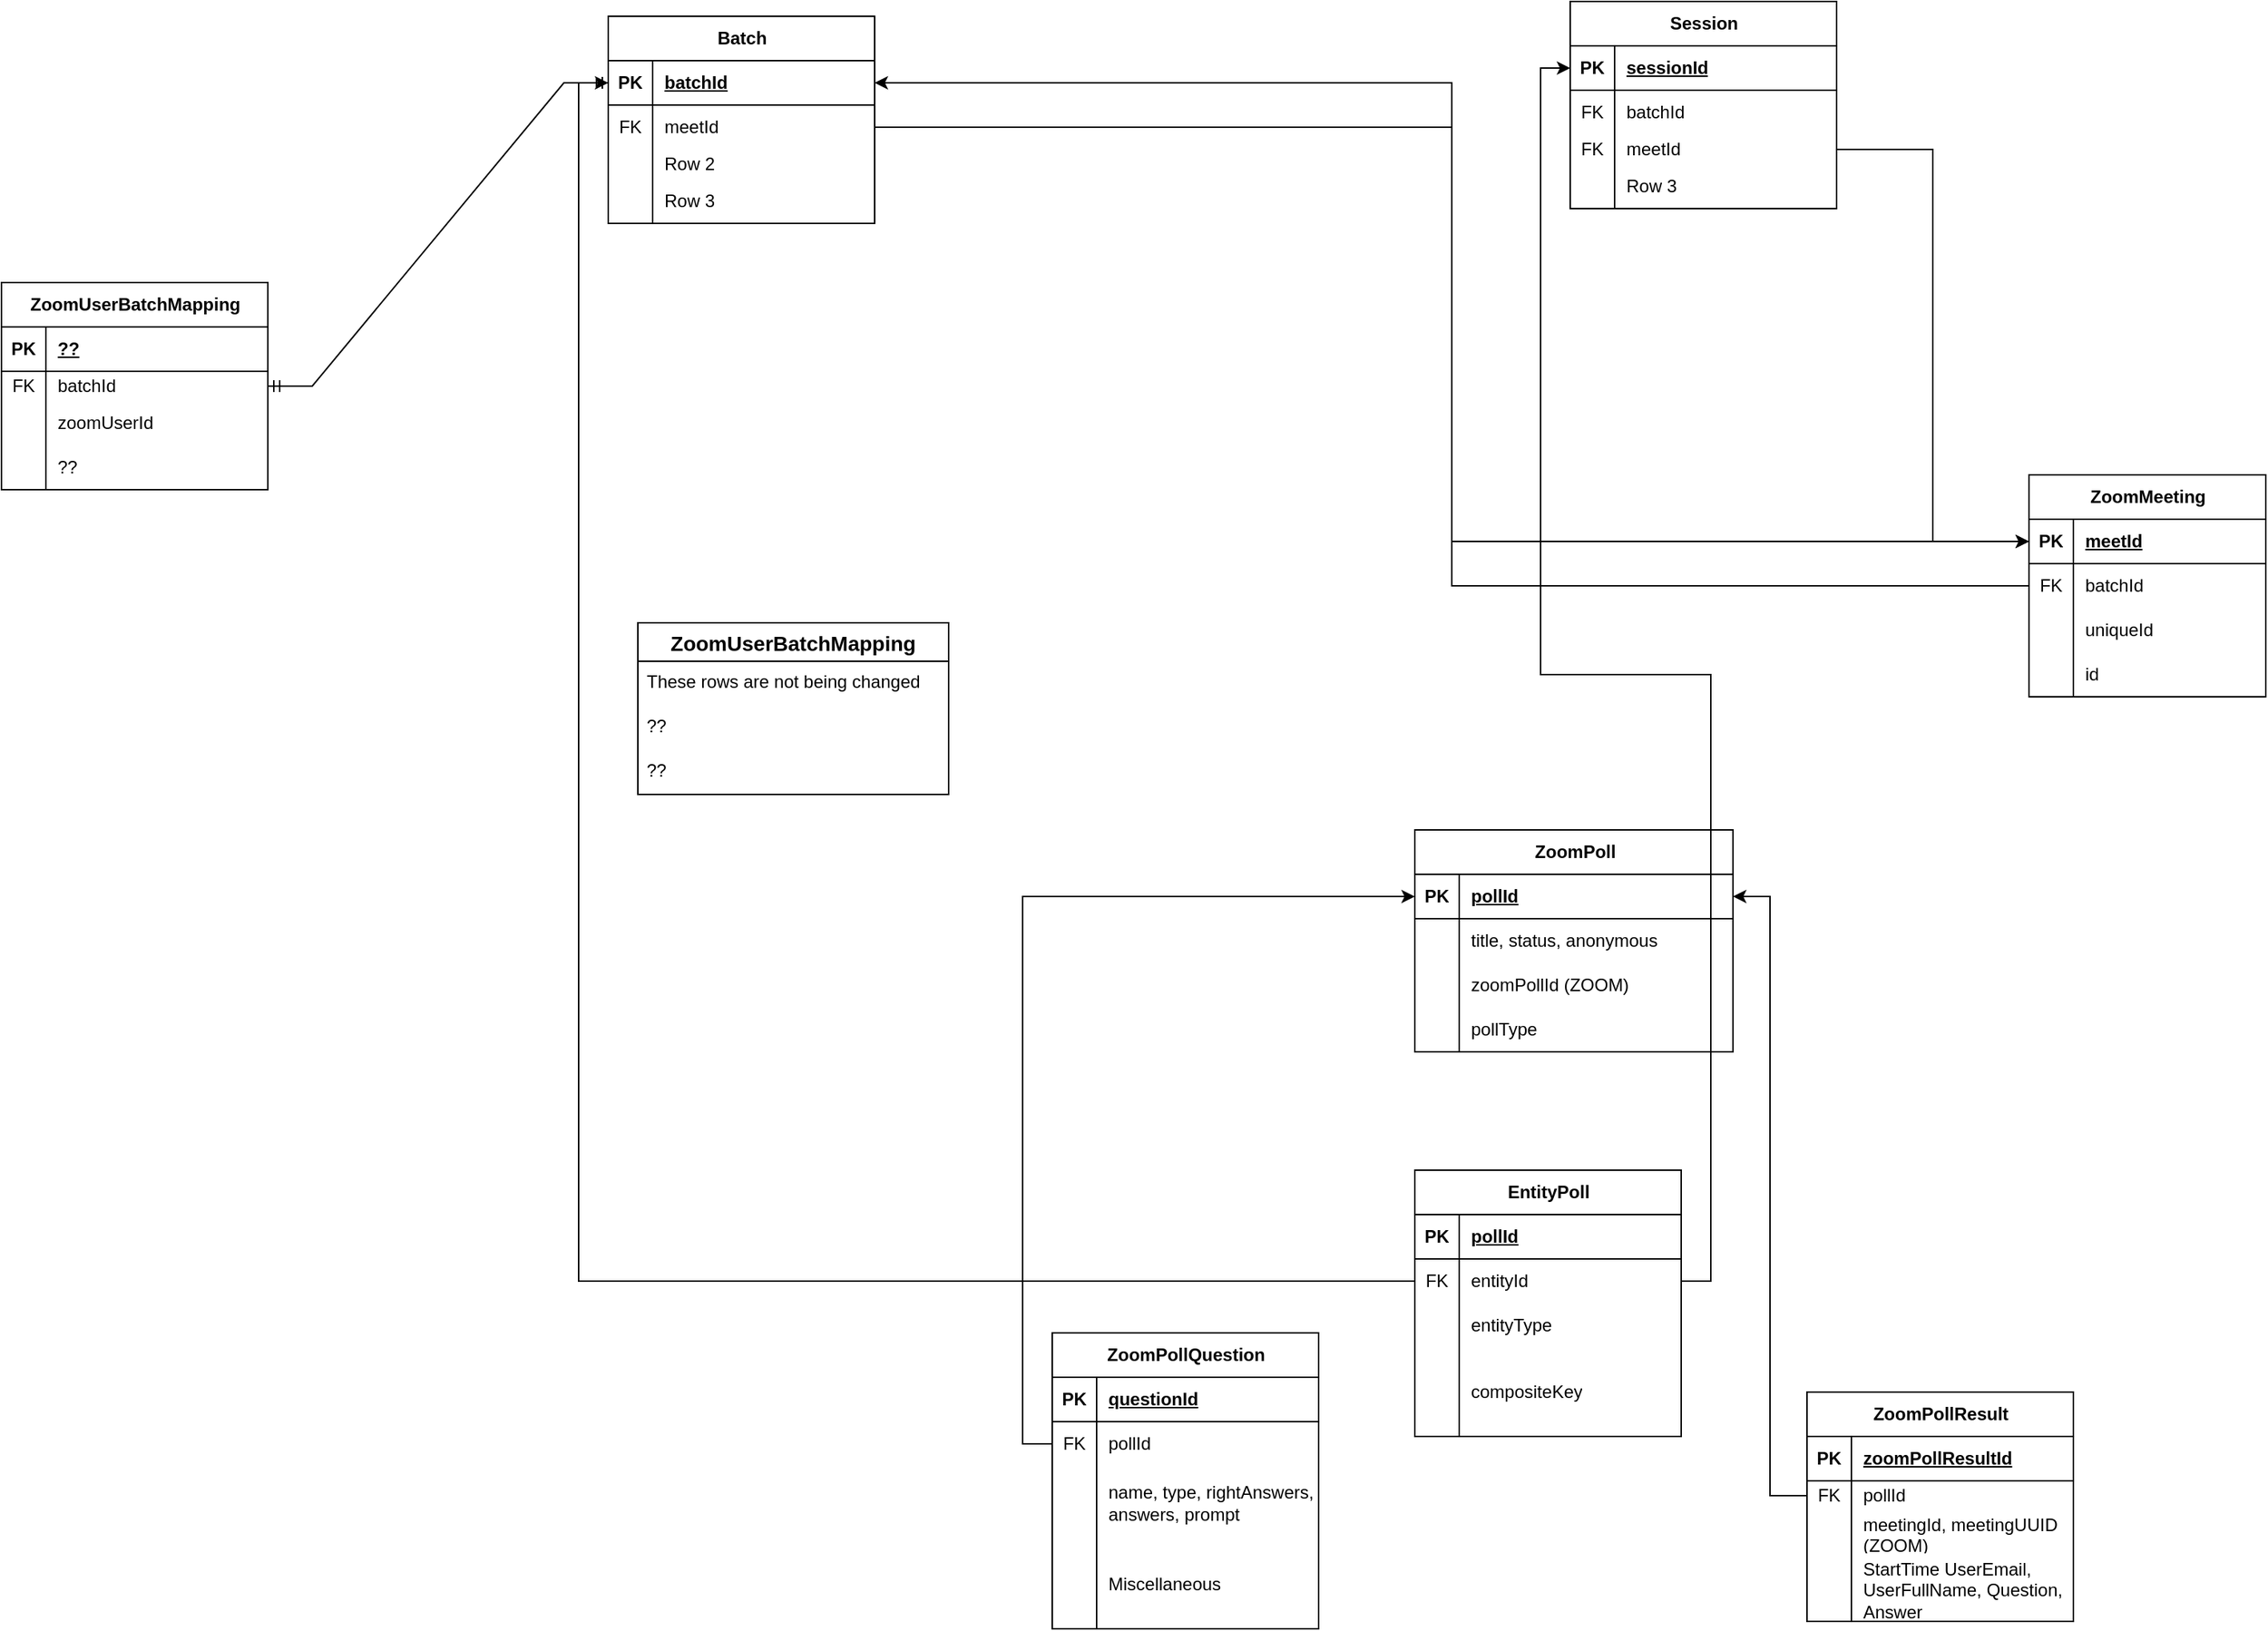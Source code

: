 <mxfile version="24.2.0" type="github">
  <diagram name="iECHO-VC-Session" id="wVpt_3lVWK7A6OH5GlY2">
    <mxGraphModel dx="2461" dy="752" grid="1" gridSize="10" guides="1" tooltips="1" connect="1" arrows="1" fold="1" page="1" pageScale="1" pageWidth="850" pageHeight="1100" math="0" shadow="0">
      <root>
        <mxCell id="0" />
        <mxCell id="1" parent="0" />
        <mxCell id="5_RgBqavyGqn8tBX1-EQ-1" value="Batch" style="shape=table;startSize=30;container=1;collapsible=1;childLayout=tableLayout;fixedRows=1;rowLines=0;fontStyle=1;align=center;resizeLast=1;html=1;" parent="1" vertex="1">
          <mxGeometry x="50" y="100" width="180" height="140" as="geometry" />
        </mxCell>
        <mxCell id="5_RgBqavyGqn8tBX1-EQ-2" value="" style="shape=tableRow;horizontal=0;startSize=0;swimlaneHead=0;swimlaneBody=0;fillColor=none;collapsible=0;dropTarget=0;points=[[0,0.5],[1,0.5]];portConstraint=eastwest;top=0;left=0;right=0;bottom=1;" parent="5_RgBqavyGqn8tBX1-EQ-1" vertex="1">
          <mxGeometry y="30" width="180" height="30" as="geometry" />
        </mxCell>
        <mxCell id="5_RgBqavyGqn8tBX1-EQ-3" value="PK" style="shape=partialRectangle;connectable=0;fillColor=none;top=0;left=0;bottom=0;right=0;fontStyle=1;overflow=hidden;whiteSpace=wrap;html=1;" parent="5_RgBqavyGqn8tBX1-EQ-2" vertex="1">
          <mxGeometry width="30" height="30" as="geometry">
            <mxRectangle width="30" height="30" as="alternateBounds" />
          </mxGeometry>
        </mxCell>
        <mxCell id="5_RgBqavyGqn8tBX1-EQ-4" value="batchId" style="shape=partialRectangle;connectable=0;fillColor=none;top=0;left=0;bottom=0;right=0;align=left;spacingLeft=6;fontStyle=5;overflow=hidden;whiteSpace=wrap;html=1;" parent="5_RgBqavyGqn8tBX1-EQ-2" vertex="1">
          <mxGeometry x="30" width="150" height="30" as="geometry">
            <mxRectangle width="150" height="30" as="alternateBounds" />
          </mxGeometry>
        </mxCell>
        <mxCell id="5_RgBqavyGqn8tBX1-EQ-5" value="" style="shape=tableRow;horizontal=0;startSize=0;swimlaneHead=0;swimlaneBody=0;fillColor=none;collapsible=0;dropTarget=0;points=[[0,0.5],[1,0.5]];portConstraint=eastwest;top=0;left=0;right=0;bottom=0;" parent="5_RgBqavyGqn8tBX1-EQ-1" vertex="1">
          <mxGeometry y="60" width="180" height="30" as="geometry" />
        </mxCell>
        <mxCell id="5_RgBqavyGqn8tBX1-EQ-6" value="FK" style="shape=partialRectangle;connectable=0;fillColor=none;top=0;left=0;bottom=0;right=0;editable=1;overflow=hidden;whiteSpace=wrap;html=1;" parent="5_RgBqavyGqn8tBX1-EQ-5" vertex="1">
          <mxGeometry width="30" height="30" as="geometry">
            <mxRectangle width="30" height="30" as="alternateBounds" />
          </mxGeometry>
        </mxCell>
        <mxCell id="5_RgBqavyGqn8tBX1-EQ-7" value="meetId" style="shape=partialRectangle;connectable=0;fillColor=none;top=0;left=0;bottom=0;right=0;align=left;spacingLeft=6;overflow=hidden;whiteSpace=wrap;html=1;" parent="5_RgBqavyGqn8tBX1-EQ-5" vertex="1">
          <mxGeometry x="30" width="150" height="30" as="geometry">
            <mxRectangle width="150" height="30" as="alternateBounds" />
          </mxGeometry>
        </mxCell>
        <mxCell id="5_RgBqavyGqn8tBX1-EQ-8" value="" style="shape=tableRow;horizontal=0;startSize=0;swimlaneHead=0;swimlaneBody=0;fillColor=none;collapsible=0;dropTarget=0;points=[[0,0.5],[1,0.5]];portConstraint=eastwest;top=0;left=0;right=0;bottom=0;" parent="5_RgBqavyGqn8tBX1-EQ-1" vertex="1">
          <mxGeometry y="90" width="180" height="20" as="geometry" />
        </mxCell>
        <mxCell id="5_RgBqavyGqn8tBX1-EQ-9" value="" style="shape=partialRectangle;connectable=0;fillColor=none;top=0;left=0;bottom=0;right=0;editable=1;overflow=hidden;whiteSpace=wrap;html=1;" parent="5_RgBqavyGqn8tBX1-EQ-8" vertex="1">
          <mxGeometry width="30" height="20" as="geometry">
            <mxRectangle width="30" height="20" as="alternateBounds" />
          </mxGeometry>
        </mxCell>
        <mxCell id="5_RgBqavyGqn8tBX1-EQ-10" value="Row 2" style="shape=partialRectangle;connectable=0;fillColor=none;top=0;left=0;bottom=0;right=0;align=left;spacingLeft=6;overflow=hidden;whiteSpace=wrap;html=1;" parent="5_RgBqavyGqn8tBX1-EQ-8" vertex="1">
          <mxGeometry x="30" width="150" height="20" as="geometry">
            <mxRectangle width="150" height="20" as="alternateBounds" />
          </mxGeometry>
        </mxCell>
        <mxCell id="5_RgBqavyGqn8tBX1-EQ-11" value="" style="shape=tableRow;horizontal=0;startSize=0;swimlaneHead=0;swimlaneBody=0;fillColor=none;collapsible=0;dropTarget=0;points=[[0,0.5],[1,0.5]];portConstraint=eastwest;top=0;left=0;right=0;bottom=0;" parent="5_RgBqavyGqn8tBX1-EQ-1" vertex="1">
          <mxGeometry y="110" width="180" height="30" as="geometry" />
        </mxCell>
        <mxCell id="5_RgBqavyGqn8tBX1-EQ-12" value="" style="shape=partialRectangle;connectable=0;fillColor=none;top=0;left=0;bottom=0;right=0;editable=1;overflow=hidden;whiteSpace=wrap;html=1;" parent="5_RgBqavyGqn8tBX1-EQ-11" vertex="1">
          <mxGeometry width="30" height="30" as="geometry">
            <mxRectangle width="30" height="30" as="alternateBounds" />
          </mxGeometry>
        </mxCell>
        <mxCell id="5_RgBqavyGqn8tBX1-EQ-13" value="Row 3" style="shape=partialRectangle;connectable=0;fillColor=none;top=0;left=0;bottom=0;right=0;align=left;spacingLeft=6;overflow=hidden;whiteSpace=wrap;html=1;" parent="5_RgBqavyGqn8tBX1-EQ-11" vertex="1">
          <mxGeometry x="30" width="150" height="30" as="geometry">
            <mxRectangle width="150" height="30" as="alternateBounds" />
          </mxGeometry>
        </mxCell>
        <mxCell id="5_RgBqavyGqn8tBX1-EQ-14" value="ZoomUserBatchMapping" style="shape=table;startSize=30;container=1;collapsible=1;childLayout=tableLayout;fixedRows=1;rowLines=0;fontStyle=1;align=center;resizeLast=1;html=1;" parent="1" vertex="1">
          <mxGeometry x="-360" y="280" width="180" height="140" as="geometry" />
        </mxCell>
        <mxCell id="5_RgBqavyGqn8tBX1-EQ-15" value="" style="shape=tableRow;horizontal=0;startSize=0;swimlaneHead=0;swimlaneBody=0;fillColor=none;collapsible=0;dropTarget=0;points=[[0,0.5],[1,0.5]];portConstraint=eastwest;top=0;left=0;right=0;bottom=1;" parent="5_RgBqavyGqn8tBX1-EQ-14" vertex="1">
          <mxGeometry y="30" width="180" height="30" as="geometry" />
        </mxCell>
        <mxCell id="5_RgBqavyGqn8tBX1-EQ-16" value="PK" style="shape=partialRectangle;connectable=0;fillColor=none;top=0;left=0;bottom=0;right=0;fontStyle=1;overflow=hidden;whiteSpace=wrap;html=1;" parent="5_RgBqavyGqn8tBX1-EQ-15" vertex="1">
          <mxGeometry width="30" height="30" as="geometry">
            <mxRectangle width="30" height="30" as="alternateBounds" />
          </mxGeometry>
        </mxCell>
        <mxCell id="5_RgBqavyGqn8tBX1-EQ-17" value="??" style="shape=partialRectangle;connectable=0;fillColor=none;top=0;left=0;bottom=0;right=0;align=left;spacingLeft=6;fontStyle=5;overflow=hidden;whiteSpace=wrap;html=1;" parent="5_RgBqavyGqn8tBX1-EQ-15" vertex="1">
          <mxGeometry x="30" width="150" height="30" as="geometry">
            <mxRectangle width="150" height="30" as="alternateBounds" />
          </mxGeometry>
        </mxCell>
        <mxCell id="5_RgBqavyGqn8tBX1-EQ-18" value="" style="shape=tableRow;horizontal=0;startSize=0;swimlaneHead=0;swimlaneBody=0;fillColor=none;collapsible=0;dropTarget=0;points=[[0,0.5],[1,0.5]];portConstraint=eastwest;top=0;left=0;right=0;bottom=0;" parent="5_RgBqavyGqn8tBX1-EQ-14" vertex="1">
          <mxGeometry y="60" width="180" height="20" as="geometry" />
        </mxCell>
        <mxCell id="5_RgBqavyGqn8tBX1-EQ-19" value="FK" style="shape=partialRectangle;connectable=0;fillColor=none;top=0;left=0;bottom=0;right=0;editable=1;overflow=hidden;whiteSpace=wrap;html=1;" parent="5_RgBqavyGqn8tBX1-EQ-18" vertex="1">
          <mxGeometry width="30" height="20" as="geometry">
            <mxRectangle width="30" height="20" as="alternateBounds" />
          </mxGeometry>
        </mxCell>
        <mxCell id="5_RgBqavyGqn8tBX1-EQ-20" value="batchId" style="shape=partialRectangle;connectable=0;fillColor=none;top=0;left=0;bottom=0;right=0;align=left;spacingLeft=6;overflow=hidden;whiteSpace=wrap;html=1;" parent="5_RgBqavyGqn8tBX1-EQ-18" vertex="1">
          <mxGeometry x="30" width="150" height="20" as="geometry">
            <mxRectangle width="150" height="20" as="alternateBounds" />
          </mxGeometry>
        </mxCell>
        <mxCell id="5_RgBqavyGqn8tBX1-EQ-21" value="" style="shape=tableRow;horizontal=0;startSize=0;swimlaneHead=0;swimlaneBody=0;fillColor=none;collapsible=0;dropTarget=0;points=[[0,0.5],[1,0.5]];portConstraint=eastwest;top=0;left=0;right=0;bottom=0;" parent="5_RgBqavyGqn8tBX1-EQ-14" vertex="1">
          <mxGeometry y="80" width="180" height="30" as="geometry" />
        </mxCell>
        <mxCell id="5_RgBqavyGqn8tBX1-EQ-22" value="" style="shape=partialRectangle;connectable=0;fillColor=none;top=0;left=0;bottom=0;right=0;editable=1;overflow=hidden;whiteSpace=wrap;html=1;" parent="5_RgBqavyGqn8tBX1-EQ-21" vertex="1">
          <mxGeometry width="30" height="30" as="geometry">
            <mxRectangle width="30" height="30" as="alternateBounds" />
          </mxGeometry>
        </mxCell>
        <mxCell id="5_RgBqavyGqn8tBX1-EQ-23" value="zoomUserId" style="shape=partialRectangle;connectable=0;fillColor=none;top=0;left=0;bottom=0;right=0;align=left;spacingLeft=6;overflow=hidden;whiteSpace=wrap;html=1;" parent="5_RgBqavyGqn8tBX1-EQ-21" vertex="1">
          <mxGeometry x="30" width="150" height="30" as="geometry">
            <mxRectangle width="150" height="30" as="alternateBounds" />
          </mxGeometry>
        </mxCell>
        <mxCell id="5_RgBqavyGqn8tBX1-EQ-24" value="" style="shape=tableRow;horizontal=0;startSize=0;swimlaneHead=0;swimlaneBody=0;fillColor=none;collapsible=0;dropTarget=0;points=[[0,0.5],[1,0.5]];portConstraint=eastwest;top=0;left=0;right=0;bottom=0;" parent="5_RgBqavyGqn8tBX1-EQ-14" vertex="1">
          <mxGeometry y="110" width="180" height="30" as="geometry" />
        </mxCell>
        <mxCell id="5_RgBqavyGqn8tBX1-EQ-25" value="" style="shape=partialRectangle;connectable=0;fillColor=none;top=0;left=0;bottom=0;right=0;editable=1;overflow=hidden;whiteSpace=wrap;html=1;" parent="5_RgBqavyGqn8tBX1-EQ-24" vertex="1">
          <mxGeometry width="30" height="30" as="geometry">
            <mxRectangle width="30" height="30" as="alternateBounds" />
          </mxGeometry>
        </mxCell>
        <mxCell id="5_RgBqavyGqn8tBX1-EQ-26" value="??" style="shape=partialRectangle;connectable=0;fillColor=none;top=0;left=0;bottom=0;right=0;align=left;spacingLeft=6;overflow=hidden;whiteSpace=wrap;html=1;" parent="5_RgBqavyGqn8tBX1-EQ-24" vertex="1">
          <mxGeometry x="30" width="150" height="30" as="geometry">
            <mxRectangle width="150" height="30" as="alternateBounds" />
          </mxGeometry>
        </mxCell>
        <mxCell id="5_RgBqavyGqn8tBX1-EQ-27" value="ZoomMeeting" style="shape=table;startSize=30;container=1;collapsible=1;childLayout=tableLayout;fixedRows=1;rowLines=0;fontStyle=1;align=center;resizeLast=1;html=1;" parent="1" vertex="1">
          <mxGeometry x="1010" y="410" width="160" height="150" as="geometry" />
        </mxCell>
        <mxCell id="5_RgBqavyGqn8tBX1-EQ-28" value="" style="shape=tableRow;horizontal=0;startSize=0;swimlaneHead=0;swimlaneBody=0;fillColor=none;collapsible=0;dropTarget=0;points=[[0,0.5],[1,0.5]];portConstraint=eastwest;top=0;left=0;right=0;bottom=1;" parent="5_RgBqavyGqn8tBX1-EQ-27" vertex="1">
          <mxGeometry y="30" width="160" height="30" as="geometry" />
        </mxCell>
        <mxCell id="5_RgBqavyGqn8tBX1-EQ-29" value="PK" style="shape=partialRectangle;connectable=0;fillColor=none;top=0;left=0;bottom=0;right=0;fontStyle=1;overflow=hidden;whiteSpace=wrap;html=1;" parent="5_RgBqavyGqn8tBX1-EQ-28" vertex="1">
          <mxGeometry width="30" height="30" as="geometry">
            <mxRectangle width="30" height="30" as="alternateBounds" />
          </mxGeometry>
        </mxCell>
        <mxCell id="5_RgBqavyGqn8tBX1-EQ-30" value="meetId" style="shape=partialRectangle;connectable=0;fillColor=none;top=0;left=0;bottom=0;right=0;align=left;spacingLeft=6;fontStyle=5;overflow=hidden;whiteSpace=wrap;html=1;" parent="5_RgBqavyGqn8tBX1-EQ-28" vertex="1">
          <mxGeometry x="30" width="130" height="30" as="geometry">
            <mxRectangle width="130" height="30" as="alternateBounds" />
          </mxGeometry>
        </mxCell>
        <mxCell id="5_RgBqavyGqn8tBX1-EQ-31" value="" style="shape=tableRow;horizontal=0;startSize=0;swimlaneHead=0;swimlaneBody=0;fillColor=none;collapsible=0;dropTarget=0;points=[[0,0.5],[1,0.5]];portConstraint=eastwest;top=0;left=0;right=0;bottom=0;" parent="5_RgBqavyGqn8tBX1-EQ-27" vertex="1">
          <mxGeometry y="60" width="160" height="30" as="geometry" />
        </mxCell>
        <mxCell id="5_RgBqavyGqn8tBX1-EQ-32" value="FK" style="shape=partialRectangle;connectable=0;fillColor=none;top=0;left=0;bottom=0;right=0;editable=1;overflow=hidden;whiteSpace=wrap;html=1;" parent="5_RgBqavyGqn8tBX1-EQ-31" vertex="1">
          <mxGeometry width="30" height="30" as="geometry">
            <mxRectangle width="30" height="30" as="alternateBounds" />
          </mxGeometry>
        </mxCell>
        <mxCell id="5_RgBqavyGqn8tBX1-EQ-33" value="batchId" style="shape=partialRectangle;connectable=0;fillColor=none;top=0;left=0;bottom=0;right=0;align=left;spacingLeft=6;overflow=hidden;whiteSpace=wrap;html=1;" parent="5_RgBqavyGqn8tBX1-EQ-31" vertex="1">
          <mxGeometry x="30" width="130" height="30" as="geometry">
            <mxRectangle width="130" height="30" as="alternateBounds" />
          </mxGeometry>
        </mxCell>
        <mxCell id="5_RgBqavyGqn8tBX1-EQ-34" value="" style="shape=tableRow;horizontal=0;startSize=0;swimlaneHead=0;swimlaneBody=0;fillColor=none;collapsible=0;dropTarget=0;points=[[0,0.5],[1,0.5]];portConstraint=eastwest;top=0;left=0;right=0;bottom=0;" parent="5_RgBqavyGqn8tBX1-EQ-27" vertex="1">
          <mxGeometry y="90" width="160" height="30" as="geometry" />
        </mxCell>
        <mxCell id="5_RgBqavyGqn8tBX1-EQ-35" value="" style="shape=partialRectangle;connectable=0;fillColor=none;top=0;left=0;bottom=0;right=0;editable=1;overflow=hidden;whiteSpace=wrap;html=1;" parent="5_RgBqavyGqn8tBX1-EQ-34" vertex="1">
          <mxGeometry width="30" height="30" as="geometry">
            <mxRectangle width="30" height="30" as="alternateBounds" />
          </mxGeometry>
        </mxCell>
        <mxCell id="5_RgBqavyGqn8tBX1-EQ-36" value="uniqueId" style="shape=partialRectangle;connectable=0;fillColor=none;top=0;left=0;bottom=0;right=0;align=left;spacingLeft=6;overflow=hidden;whiteSpace=wrap;html=1;" parent="5_RgBqavyGqn8tBX1-EQ-34" vertex="1">
          <mxGeometry x="30" width="130" height="30" as="geometry">
            <mxRectangle width="130" height="30" as="alternateBounds" />
          </mxGeometry>
        </mxCell>
        <mxCell id="5_RgBqavyGqn8tBX1-EQ-37" value="" style="shape=tableRow;horizontal=0;startSize=0;swimlaneHead=0;swimlaneBody=0;fillColor=none;collapsible=0;dropTarget=0;points=[[0,0.5],[1,0.5]];portConstraint=eastwest;top=0;left=0;right=0;bottom=0;" parent="5_RgBqavyGqn8tBX1-EQ-27" vertex="1">
          <mxGeometry y="120" width="160" height="30" as="geometry" />
        </mxCell>
        <mxCell id="5_RgBqavyGqn8tBX1-EQ-38" value="" style="shape=partialRectangle;connectable=0;fillColor=none;top=0;left=0;bottom=0;right=0;editable=1;overflow=hidden;whiteSpace=wrap;html=1;" parent="5_RgBqavyGqn8tBX1-EQ-37" vertex="1">
          <mxGeometry width="30" height="30" as="geometry">
            <mxRectangle width="30" height="30" as="alternateBounds" />
          </mxGeometry>
        </mxCell>
        <mxCell id="5_RgBqavyGqn8tBX1-EQ-39" value="id" style="shape=partialRectangle;connectable=0;fillColor=none;top=0;left=0;bottom=0;right=0;align=left;spacingLeft=6;overflow=hidden;whiteSpace=wrap;html=1;" parent="5_RgBqavyGqn8tBX1-EQ-37" vertex="1">
          <mxGeometry x="30" width="130" height="30" as="geometry">
            <mxRectangle width="130" height="30" as="alternateBounds" />
          </mxGeometry>
        </mxCell>
        <mxCell id="5_RgBqavyGqn8tBX1-EQ-40" value="ZoomUserBatchMapping" style="swimlane;fontStyle=1;childLayout=stackLayout;horizontal=1;startSize=26;horizontalStack=0;resizeParent=1;resizeParentMax=0;resizeLast=0;collapsible=1;marginBottom=0;align=center;fontSize=14;" parent="1" vertex="1">
          <mxGeometry x="70" y="510" width="210" height="116" as="geometry" />
        </mxCell>
        <mxCell id="5_RgBqavyGqn8tBX1-EQ-41" value="These rows are not being changed" style="text;strokeColor=none;fillColor=none;spacingLeft=4;spacingRight=4;overflow=hidden;rotatable=0;points=[[0,0.5],[1,0.5]];portConstraint=eastwest;fontSize=12;whiteSpace=wrap;html=1;" parent="5_RgBqavyGqn8tBX1-EQ-40" vertex="1">
          <mxGeometry y="26" width="210" height="30" as="geometry" />
        </mxCell>
        <mxCell id="5_RgBqavyGqn8tBX1-EQ-42" value="??" style="text;strokeColor=none;fillColor=none;spacingLeft=4;spacingRight=4;overflow=hidden;rotatable=0;points=[[0,0.5],[1,0.5]];portConstraint=eastwest;fontSize=12;whiteSpace=wrap;html=1;" parent="5_RgBqavyGqn8tBX1-EQ-40" vertex="1">
          <mxGeometry y="56" width="210" height="30" as="geometry" />
        </mxCell>
        <mxCell id="5_RgBqavyGqn8tBX1-EQ-43" value="??" style="text;strokeColor=none;fillColor=none;spacingLeft=4;spacingRight=4;overflow=hidden;rotatable=0;points=[[0,0.5],[1,0.5]];portConstraint=eastwest;fontSize=12;whiteSpace=wrap;html=1;" parent="5_RgBqavyGqn8tBX1-EQ-40" vertex="1">
          <mxGeometry y="86" width="210" height="30" as="geometry" />
        </mxCell>
        <mxCell id="5_RgBqavyGqn8tBX1-EQ-44" value="" style="edgeStyle=entityRelationEdgeStyle;fontSize=12;html=1;endArrow=ERmandOne;startArrow=ERmandOne;rounded=0;entryX=1;entryY=0.5;entryDx=0;entryDy=0;exitX=0;exitY=0.5;exitDx=0;exitDy=0;" parent="1" target="5_RgBqavyGqn8tBX1-EQ-18" edge="1" source="5_RgBqavyGqn8tBX1-EQ-2">
          <mxGeometry width="100" height="100" relative="1" as="geometry">
            <mxPoint x="-420" y="150" as="sourcePoint" />
            <mxPoint x="-990" y="340" as="targetPoint" />
            <Array as="points">
              <mxPoint x="-990" y="295" />
              <mxPoint x="-340" y="145" />
              <mxPoint x="-550" y="355" />
              <mxPoint x="-620" y="265" />
            </Array>
          </mxGeometry>
        </mxCell>
        <mxCell id="5_RgBqavyGqn8tBX1-EQ-45" value="Session" style="shape=table;startSize=30;container=1;collapsible=1;childLayout=tableLayout;fixedRows=1;rowLines=0;fontStyle=1;align=center;resizeLast=1;html=1;" parent="1" vertex="1">
          <mxGeometry x="700" y="90" width="180" height="140" as="geometry" />
        </mxCell>
        <mxCell id="5_RgBqavyGqn8tBX1-EQ-46" value="" style="shape=tableRow;horizontal=0;startSize=0;swimlaneHead=0;swimlaneBody=0;fillColor=none;collapsible=0;dropTarget=0;points=[[0,0.5],[1,0.5]];portConstraint=eastwest;top=0;left=0;right=0;bottom=1;" parent="5_RgBqavyGqn8tBX1-EQ-45" vertex="1">
          <mxGeometry y="30" width="180" height="30" as="geometry" />
        </mxCell>
        <mxCell id="5_RgBqavyGqn8tBX1-EQ-47" value="PK" style="shape=partialRectangle;connectable=0;fillColor=none;top=0;left=0;bottom=0;right=0;fontStyle=1;overflow=hidden;whiteSpace=wrap;html=1;" parent="5_RgBqavyGqn8tBX1-EQ-46" vertex="1">
          <mxGeometry width="30" height="30" as="geometry">
            <mxRectangle width="30" height="30" as="alternateBounds" />
          </mxGeometry>
        </mxCell>
        <mxCell id="5_RgBqavyGqn8tBX1-EQ-48" value="sessionId" style="shape=partialRectangle;connectable=0;fillColor=none;top=0;left=0;bottom=0;right=0;align=left;spacingLeft=6;fontStyle=5;overflow=hidden;whiteSpace=wrap;html=1;" parent="5_RgBqavyGqn8tBX1-EQ-46" vertex="1">
          <mxGeometry x="30" width="150" height="30" as="geometry">
            <mxRectangle width="150" height="30" as="alternateBounds" />
          </mxGeometry>
        </mxCell>
        <mxCell id="5_RgBqavyGqn8tBX1-EQ-49" value="" style="shape=tableRow;horizontal=0;startSize=0;swimlaneHead=0;swimlaneBody=0;fillColor=none;collapsible=0;dropTarget=0;points=[[0,0.5],[1,0.5]];portConstraint=eastwest;top=0;left=0;right=0;bottom=0;" parent="5_RgBqavyGqn8tBX1-EQ-45" vertex="1">
          <mxGeometry y="60" width="180" height="30" as="geometry" />
        </mxCell>
        <mxCell id="5_RgBqavyGqn8tBX1-EQ-50" value="FK" style="shape=partialRectangle;connectable=0;fillColor=none;top=0;left=0;bottom=0;right=0;editable=1;overflow=hidden;whiteSpace=wrap;html=1;" parent="5_RgBqavyGqn8tBX1-EQ-49" vertex="1">
          <mxGeometry width="30" height="30" as="geometry">
            <mxRectangle width="30" height="30" as="alternateBounds" />
          </mxGeometry>
        </mxCell>
        <mxCell id="5_RgBqavyGqn8tBX1-EQ-51" value="batchId" style="shape=partialRectangle;connectable=0;fillColor=none;top=0;left=0;bottom=0;right=0;align=left;spacingLeft=6;overflow=hidden;whiteSpace=wrap;html=1;" parent="5_RgBqavyGqn8tBX1-EQ-49" vertex="1">
          <mxGeometry x="30" width="150" height="30" as="geometry">
            <mxRectangle width="150" height="30" as="alternateBounds" />
          </mxGeometry>
        </mxCell>
        <mxCell id="5_RgBqavyGqn8tBX1-EQ-52" value="" style="shape=tableRow;horizontal=0;startSize=0;swimlaneHead=0;swimlaneBody=0;fillColor=none;collapsible=0;dropTarget=0;points=[[0,0.5],[1,0.5]];portConstraint=eastwest;top=0;left=0;right=0;bottom=0;" parent="5_RgBqavyGqn8tBX1-EQ-45" vertex="1">
          <mxGeometry y="90" width="180" height="20" as="geometry" />
        </mxCell>
        <mxCell id="5_RgBqavyGqn8tBX1-EQ-53" value="FK" style="shape=partialRectangle;connectable=0;fillColor=none;top=0;left=0;bottom=0;right=0;editable=1;overflow=hidden;whiteSpace=wrap;html=1;" parent="5_RgBqavyGqn8tBX1-EQ-52" vertex="1">
          <mxGeometry width="30" height="20" as="geometry">
            <mxRectangle width="30" height="20" as="alternateBounds" />
          </mxGeometry>
        </mxCell>
        <mxCell id="5_RgBqavyGqn8tBX1-EQ-54" value="meetId" style="shape=partialRectangle;connectable=0;fillColor=none;top=0;left=0;bottom=0;right=0;align=left;spacingLeft=6;overflow=hidden;whiteSpace=wrap;html=1;" parent="5_RgBqavyGqn8tBX1-EQ-52" vertex="1">
          <mxGeometry x="30" width="150" height="20" as="geometry">
            <mxRectangle width="150" height="20" as="alternateBounds" />
          </mxGeometry>
        </mxCell>
        <mxCell id="5_RgBqavyGqn8tBX1-EQ-55" value="" style="shape=tableRow;horizontal=0;startSize=0;swimlaneHead=0;swimlaneBody=0;fillColor=none;collapsible=0;dropTarget=0;points=[[0,0.5],[1,0.5]];portConstraint=eastwest;top=0;left=0;right=0;bottom=0;" parent="5_RgBqavyGqn8tBX1-EQ-45" vertex="1">
          <mxGeometry y="110" width="180" height="30" as="geometry" />
        </mxCell>
        <mxCell id="5_RgBqavyGqn8tBX1-EQ-56" value="" style="shape=partialRectangle;connectable=0;fillColor=none;top=0;left=0;bottom=0;right=0;editable=1;overflow=hidden;whiteSpace=wrap;html=1;" parent="5_RgBqavyGqn8tBX1-EQ-55" vertex="1">
          <mxGeometry width="30" height="30" as="geometry">
            <mxRectangle width="30" height="30" as="alternateBounds" />
          </mxGeometry>
        </mxCell>
        <mxCell id="5_RgBqavyGqn8tBX1-EQ-57" value="Row 3" style="shape=partialRectangle;connectable=0;fillColor=none;top=0;left=0;bottom=0;right=0;align=left;spacingLeft=6;overflow=hidden;whiteSpace=wrap;html=1;" parent="5_RgBqavyGqn8tBX1-EQ-55" vertex="1">
          <mxGeometry x="30" width="150" height="30" as="geometry">
            <mxRectangle width="150" height="30" as="alternateBounds" />
          </mxGeometry>
        </mxCell>
        <mxCell id="_cHLYS2DZ9aXdjMMC6oe-1" value="ZoomPoll" style="shape=table;startSize=30;container=1;collapsible=1;childLayout=tableLayout;fixedRows=1;rowLines=0;fontStyle=1;align=center;resizeLast=1;html=1;" vertex="1" parent="1">
          <mxGeometry x="595" y="650" width="215" height="150" as="geometry" />
        </mxCell>
        <mxCell id="_cHLYS2DZ9aXdjMMC6oe-2" value="" style="shape=tableRow;horizontal=0;startSize=0;swimlaneHead=0;swimlaneBody=0;fillColor=none;collapsible=0;dropTarget=0;points=[[0,0.5],[1,0.5]];portConstraint=eastwest;top=0;left=0;right=0;bottom=1;" vertex="1" parent="_cHLYS2DZ9aXdjMMC6oe-1">
          <mxGeometry y="30" width="215" height="30" as="geometry" />
        </mxCell>
        <mxCell id="_cHLYS2DZ9aXdjMMC6oe-3" value="PK" style="shape=partialRectangle;connectable=0;fillColor=none;top=0;left=0;bottom=0;right=0;fontStyle=1;overflow=hidden;whiteSpace=wrap;html=1;" vertex="1" parent="_cHLYS2DZ9aXdjMMC6oe-2">
          <mxGeometry width="30" height="30" as="geometry">
            <mxRectangle width="30" height="30" as="alternateBounds" />
          </mxGeometry>
        </mxCell>
        <mxCell id="_cHLYS2DZ9aXdjMMC6oe-4" value="pollId" style="shape=partialRectangle;connectable=0;fillColor=none;top=0;left=0;bottom=0;right=0;align=left;spacingLeft=6;fontStyle=5;overflow=hidden;whiteSpace=wrap;html=1;" vertex="1" parent="_cHLYS2DZ9aXdjMMC6oe-2">
          <mxGeometry x="30" width="185" height="30" as="geometry">
            <mxRectangle width="185" height="30" as="alternateBounds" />
          </mxGeometry>
        </mxCell>
        <mxCell id="_cHLYS2DZ9aXdjMMC6oe-5" value="" style="shape=tableRow;horizontal=0;startSize=0;swimlaneHead=0;swimlaneBody=0;fillColor=none;collapsible=0;dropTarget=0;points=[[0,0.5],[1,0.5]];portConstraint=eastwest;top=0;left=0;right=0;bottom=0;" vertex="1" parent="_cHLYS2DZ9aXdjMMC6oe-1">
          <mxGeometry y="60" width="215" height="30" as="geometry" />
        </mxCell>
        <mxCell id="_cHLYS2DZ9aXdjMMC6oe-6" value="" style="shape=partialRectangle;connectable=0;fillColor=none;top=0;left=0;bottom=0;right=0;editable=1;overflow=hidden;whiteSpace=wrap;html=1;" vertex="1" parent="_cHLYS2DZ9aXdjMMC6oe-5">
          <mxGeometry width="30" height="30" as="geometry">
            <mxRectangle width="30" height="30" as="alternateBounds" />
          </mxGeometry>
        </mxCell>
        <mxCell id="_cHLYS2DZ9aXdjMMC6oe-7" value="title, status, anonymous" style="shape=partialRectangle;connectable=0;fillColor=none;top=0;left=0;bottom=0;right=0;align=left;spacingLeft=6;overflow=hidden;whiteSpace=wrap;html=1;" vertex="1" parent="_cHLYS2DZ9aXdjMMC6oe-5">
          <mxGeometry x="30" width="185" height="30" as="geometry">
            <mxRectangle width="185" height="30" as="alternateBounds" />
          </mxGeometry>
        </mxCell>
        <mxCell id="_cHLYS2DZ9aXdjMMC6oe-8" value="" style="shape=tableRow;horizontal=0;startSize=0;swimlaneHead=0;swimlaneBody=0;fillColor=none;collapsible=0;dropTarget=0;points=[[0,0.5],[1,0.5]];portConstraint=eastwest;top=0;left=0;right=0;bottom=0;" vertex="1" parent="_cHLYS2DZ9aXdjMMC6oe-1">
          <mxGeometry y="90" width="215" height="30" as="geometry" />
        </mxCell>
        <mxCell id="_cHLYS2DZ9aXdjMMC6oe-9" value="" style="shape=partialRectangle;connectable=0;fillColor=none;top=0;left=0;bottom=0;right=0;editable=1;overflow=hidden;whiteSpace=wrap;html=1;" vertex="1" parent="_cHLYS2DZ9aXdjMMC6oe-8">
          <mxGeometry width="30" height="30" as="geometry">
            <mxRectangle width="30" height="30" as="alternateBounds" />
          </mxGeometry>
        </mxCell>
        <mxCell id="_cHLYS2DZ9aXdjMMC6oe-10" value="zoomPollId (ZOOM)" style="shape=partialRectangle;connectable=0;fillColor=none;top=0;left=0;bottom=0;right=0;align=left;spacingLeft=6;overflow=hidden;whiteSpace=wrap;html=1;" vertex="1" parent="_cHLYS2DZ9aXdjMMC6oe-8">
          <mxGeometry x="30" width="185" height="30" as="geometry">
            <mxRectangle width="185" height="30" as="alternateBounds" />
          </mxGeometry>
        </mxCell>
        <mxCell id="_cHLYS2DZ9aXdjMMC6oe-11" value="" style="shape=tableRow;horizontal=0;startSize=0;swimlaneHead=0;swimlaneBody=0;fillColor=none;collapsible=0;dropTarget=0;points=[[0,0.5],[1,0.5]];portConstraint=eastwest;top=0;left=0;right=0;bottom=0;" vertex="1" parent="_cHLYS2DZ9aXdjMMC6oe-1">
          <mxGeometry y="120" width="215" height="30" as="geometry" />
        </mxCell>
        <mxCell id="_cHLYS2DZ9aXdjMMC6oe-12" value="" style="shape=partialRectangle;connectable=0;fillColor=none;top=0;left=0;bottom=0;right=0;editable=1;overflow=hidden;whiteSpace=wrap;html=1;" vertex="1" parent="_cHLYS2DZ9aXdjMMC6oe-11">
          <mxGeometry width="30" height="30" as="geometry">
            <mxRectangle width="30" height="30" as="alternateBounds" />
          </mxGeometry>
        </mxCell>
        <mxCell id="_cHLYS2DZ9aXdjMMC6oe-13" value="pollType" style="shape=partialRectangle;connectable=0;fillColor=none;top=0;left=0;bottom=0;right=0;align=left;spacingLeft=6;overflow=hidden;whiteSpace=wrap;html=1;" vertex="1" parent="_cHLYS2DZ9aXdjMMC6oe-11">
          <mxGeometry x="30" width="185" height="30" as="geometry">
            <mxRectangle width="185" height="30" as="alternateBounds" />
          </mxGeometry>
        </mxCell>
        <mxCell id="_cHLYS2DZ9aXdjMMC6oe-14" value="ZoomPollQuestion" style="shape=table;startSize=30;container=1;collapsible=1;childLayout=tableLayout;fixedRows=1;rowLines=0;fontStyle=1;align=center;resizeLast=1;html=1;" vertex="1" parent="1">
          <mxGeometry x="350" y="990" width="180" height="200" as="geometry" />
        </mxCell>
        <mxCell id="_cHLYS2DZ9aXdjMMC6oe-15" value="" style="shape=tableRow;horizontal=0;startSize=0;swimlaneHead=0;swimlaneBody=0;fillColor=none;collapsible=0;dropTarget=0;points=[[0,0.5],[1,0.5]];portConstraint=eastwest;top=0;left=0;right=0;bottom=1;" vertex="1" parent="_cHLYS2DZ9aXdjMMC6oe-14">
          <mxGeometry y="30" width="180" height="30" as="geometry" />
        </mxCell>
        <mxCell id="_cHLYS2DZ9aXdjMMC6oe-16" value="PK" style="shape=partialRectangle;connectable=0;fillColor=none;top=0;left=0;bottom=0;right=0;fontStyle=1;overflow=hidden;whiteSpace=wrap;html=1;" vertex="1" parent="_cHLYS2DZ9aXdjMMC6oe-15">
          <mxGeometry width="30" height="30" as="geometry">
            <mxRectangle width="30" height="30" as="alternateBounds" />
          </mxGeometry>
        </mxCell>
        <mxCell id="_cHLYS2DZ9aXdjMMC6oe-17" value="questionId" style="shape=partialRectangle;connectable=0;fillColor=none;top=0;left=0;bottom=0;right=0;align=left;spacingLeft=6;fontStyle=5;overflow=hidden;whiteSpace=wrap;html=1;" vertex="1" parent="_cHLYS2DZ9aXdjMMC6oe-15">
          <mxGeometry x="30" width="150" height="30" as="geometry">
            <mxRectangle width="150" height="30" as="alternateBounds" />
          </mxGeometry>
        </mxCell>
        <mxCell id="_cHLYS2DZ9aXdjMMC6oe-18" value="" style="shape=tableRow;horizontal=0;startSize=0;swimlaneHead=0;swimlaneBody=0;fillColor=none;collapsible=0;dropTarget=0;points=[[0,0.5],[1,0.5]];portConstraint=eastwest;top=0;left=0;right=0;bottom=0;" vertex="1" parent="_cHLYS2DZ9aXdjMMC6oe-14">
          <mxGeometry y="60" width="180" height="30" as="geometry" />
        </mxCell>
        <mxCell id="_cHLYS2DZ9aXdjMMC6oe-19" value="FK" style="shape=partialRectangle;connectable=0;fillColor=none;top=0;left=0;bottom=0;right=0;editable=1;overflow=hidden;whiteSpace=wrap;html=1;" vertex="1" parent="_cHLYS2DZ9aXdjMMC6oe-18">
          <mxGeometry width="30" height="30" as="geometry">
            <mxRectangle width="30" height="30" as="alternateBounds" />
          </mxGeometry>
        </mxCell>
        <mxCell id="_cHLYS2DZ9aXdjMMC6oe-20" value="pollId" style="shape=partialRectangle;connectable=0;fillColor=none;top=0;left=0;bottom=0;right=0;align=left;spacingLeft=6;overflow=hidden;whiteSpace=wrap;html=1;" vertex="1" parent="_cHLYS2DZ9aXdjMMC6oe-18">
          <mxGeometry x="30" width="150" height="30" as="geometry">
            <mxRectangle width="150" height="30" as="alternateBounds" />
          </mxGeometry>
        </mxCell>
        <mxCell id="_cHLYS2DZ9aXdjMMC6oe-21" value="" style="shape=tableRow;horizontal=0;startSize=0;swimlaneHead=0;swimlaneBody=0;fillColor=none;collapsible=0;dropTarget=0;points=[[0,0.5],[1,0.5]];portConstraint=eastwest;top=0;left=0;right=0;bottom=0;" vertex="1" parent="_cHLYS2DZ9aXdjMMC6oe-14">
          <mxGeometry y="90" width="180" height="50" as="geometry" />
        </mxCell>
        <mxCell id="_cHLYS2DZ9aXdjMMC6oe-22" value="" style="shape=partialRectangle;connectable=0;fillColor=none;top=0;left=0;bottom=0;right=0;editable=1;overflow=hidden;whiteSpace=wrap;html=1;" vertex="1" parent="_cHLYS2DZ9aXdjMMC6oe-21">
          <mxGeometry width="30" height="50" as="geometry">
            <mxRectangle width="30" height="50" as="alternateBounds" />
          </mxGeometry>
        </mxCell>
        <mxCell id="_cHLYS2DZ9aXdjMMC6oe-23" value="name, type, rightAnswers, answers, prompt" style="shape=partialRectangle;connectable=0;fillColor=none;top=0;left=0;bottom=0;right=0;align=left;spacingLeft=6;overflow=hidden;whiteSpace=wrap;html=1;" vertex="1" parent="_cHLYS2DZ9aXdjMMC6oe-21">
          <mxGeometry x="30" width="150" height="50" as="geometry">
            <mxRectangle width="150" height="50" as="alternateBounds" />
          </mxGeometry>
        </mxCell>
        <mxCell id="_cHLYS2DZ9aXdjMMC6oe-24" value="" style="shape=tableRow;horizontal=0;startSize=0;swimlaneHead=0;swimlaneBody=0;fillColor=none;collapsible=0;dropTarget=0;points=[[0,0.5],[1,0.5]];portConstraint=eastwest;top=0;left=0;right=0;bottom=0;" vertex="1" parent="_cHLYS2DZ9aXdjMMC6oe-14">
          <mxGeometry y="140" width="180" height="60" as="geometry" />
        </mxCell>
        <mxCell id="_cHLYS2DZ9aXdjMMC6oe-25" value="" style="shape=partialRectangle;connectable=0;fillColor=none;top=0;left=0;bottom=0;right=0;editable=1;overflow=hidden;whiteSpace=wrap;html=1;" vertex="1" parent="_cHLYS2DZ9aXdjMMC6oe-24">
          <mxGeometry width="30" height="60" as="geometry">
            <mxRectangle width="30" height="60" as="alternateBounds" />
          </mxGeometry>
        </mxCell>
        <mxCell id="_cHLYS2DZ9aXdjMMC6oe-26" value="Miscellaneous" style="shape=partialRectangle;connectable=0;fillColor=none;top=0;left=0;bottom=0;right=0;align=left;spacingLeft=6;overflow=hidden;whiteSpace=wrap;html=1;" vertex="1" parent="_cHLYS2DZ9aXdjMMC6oe-24">
          <mxGeometry x="30" width="150" height="60" as="geometry">
            <mxRectangle width="150" height="60" as="alternateBounds" />
          </mxGeometry>
        </mxCell>
        <mxCell id="_cHLYS2DZ9aXdjMMC6oe-27" value="EntityPoll" style="shape=table;startSize=30;container=1;collapsible=1;childLayout=tableLayout;fixedRows=1;rowLines=0;fontStyle=1;align=center;resizeLast=1;html=1;" vertex="1" parent="1">
          <mxGeometry x="595" y="880" width="180" height="180" as="geometry" />
        </mxCell>
        <mxCell id="_cHLYS2DZ9aXdjMMC6oe-28" value="" style="shape=tableRow;horizontal=0;startSize=0;swimlaneHead=0;swimlaneBody=0;fillColor=none;collapsible=0;dropTarget=0;points=[[0,0.5],[1,0.5]];portConstraint=eastwest;top=0;left=0;right=0;bottom=1;" vertex="1" parent="_cHLYS2DZ9aXdjMMC6oe-27">
          <mxGeometry y="30" width="180" height="30" as="geometry" />
        </mxCell>
        <mxCell id="_cHLYS2DZ9aXdjMMC6oe-29" value="PK" style="shape=partialRectangle;connectable=0;fillColor=none;top=0;left=0;bottom=0;right=0;fontStyle=1;overflow=hidden;whiteSpace=wrap;html=1;" vertex="1" parent="_cHLYS2DZ9aXdjMMC6oe-28">
          <mxGeometry width="30" height="30" as="geometry">
            <mxRectangle width="30" height="30" as="alternateBounds" />
          </mxGeometry>
        </mxCell>
        <mxCell id="_cHLYS2DZ9aXdjMMC6oe-30" value="pollId" style="shape=partialRectangle;connectable=0;fillColor=none;top=0;left=0;bottom=0;right=0;align=left;spacingLeft=6;fontStyle=5;overflow=hidden;whiteSpace=wrap;html=1;" vertex="1" parent="_cHLYS2DZ9aXdjMMC6oe-28">
          <mxGeometry x="30" width="150" height="30" as="geometry">
            <mxRectangle width="150" height="30" as="alternateBounds" />
          </mxGeometry>
        </mxCell>
        <mxCell id="_cHLYS2DZ9aXdjMMC6oe-31" value="" style="shape=tableRow;horizontal=0;startSize=0;swimlaneHead=0;swimlaneBody=0;fillColor=none;collapsible=0;dropTarget=0;points=[[0,0.5],[1,0.5]];portConstraint=eastwest;top=0;left=0;right=0;bottom=0;" vertex="1" parent="_cHLYS2DZ9aXdjMMC6oe-27">
          <mxGeometry y="60" width="180" height="30" as="geometry" />
        </mxCell>
        <mxCell id="_cHLYS2DZ9aXdjMMC6oe-32" value="FK" style="shape=partialRectangle;connectable=0;fillColor=none;top=0;left=0;bottom=0;right=0;editable=1;overflow=hidden;whiteSpace=wrap;html=1;" vertex="1" parent="_cHLYS2DZ9aXdjMMC6oe-31">
          <mxGeometry width="30" height="30" as="geometry">
            <mxRectangle width="30" height="30" as="alternateBounds" />
          </mxGeometry>
        </mxCell>
        <mxCell id="_cHLYS2DZ9aXdjMMC6oe-33" value="entityId" style="shape=partialRectangle;connectable=0;fillColor=none;top=0;left=0;bottom=0;right=0;align=left;spacingLeft=6;overflow=hidden;whiteSpace=wrap;html=1;" vertex="1" parent="_cHLYS2DZ9aXdjMMC6oe-31">
          <mxGeometry x="30" width="150" height="30" as="geometry">
            <mxRectangle width="150" height="30" as="alternateBounds" />
          </mxGeometry>
        </mxCell>
        <mxCell id="_cHLYS2DZ9aXdjMMC6oe-34" value="" style="shape=tableRow;horizontal=0;startSize=0;swimlaneHead=0;swimlaneBody=0;fillColor=none;collapsible=0;dropTarget=0;points=[[0,0.5],[1,0.5]];portConstraint=eastwest;top=0;left=0;right=0;bottom=0;" vertex="1" parent="_cHLYS2DZ9aXdjMMC6oe-27">
          <mxGeometry y="90" width="180" height="30" as="geometry" />
        </mxCell>
        <mxCell id="_cHLYS2DZ9aXdjMMC6oe-35" value="" style="shape=partialRectangle;connectable=0;fillColor=none;top=0;left=0;bottom=0;right=0;editable=1;overflow=hidden;whiteSpace=wrap;html=1;" vertex="1" parent="_cHLYS2DZ9aXdjMMC6oe-34">
          <mxGeometry width="30" height="30" as="geometry">
            <mxRectangle width="30" height="30" as="alternateBounds" />
          </mxGeometry>
        </mxCell>
        <mxCell id="_cHLYS2DZ9aXdjMMC6oe-36" value="entityType" style="shape=partialRectangle;connectable=0;fillColor=none;top=0;left=0;bottom=0;right=0;align=left;spacingLeft=6;overflow=hidden;whiteSpace=wrap;html=1;" vertex="1" parent="_cHLYS2DZ9aXdjMMC6oe-34">
          <mxGeometry x="30" width="150" height="30" as="geometry">
            <mxRectangle width="150" height="30" as="alternateBounds" />
          </mxGeometry>
        </mxCell>
        <mxCell id="_cHLYS2DZ9aXdjMMC6oe-37" value="" style="shape=tableRow;horizontal=0;startSize=0;swimlaneHead=0;swimlaneBody=0;fillColor=none;collapsible=0;dropTarget=0;points=[[0,0.5],[1,0.5]];portConstraint=eastwest;top=0;left=0;right=0;bottom=0;" vertex="1" parent="_cHLYS2DZ9aXdjMMC6oe-27">
          <mxGeometry y="120" width="180" height="60" as="geometry" />
        </mxCell>
        <mxCell id="_cHLYS2DZ9aXdjMMC6oe-38" value="" style="shape=partialRectangle;connectable=0;fillColor=none;top=0;left=0;bottom=0;right=0;editable=1;overflow=hidden;whiteSpace=wrap;html=1;" vertex="1" parent="_cHLYS2DZ9aXdjMMC6oe-37">
          <mxGeometry width="30" height="60" as="geometry">
            <mxRectangle width="30" height="60" as="alternateBounds" />
          </mxGeometry>
        </mxCell>
        <mxCell id="_cHLYS2DZ9aXdjMMC6oe-39" value="compositeKey" style="shape=partialRectangle;connectable=0;fillColor=none;top=0;left=0;bottom=0;right=0;align=left;spacingLeft=6;overflow=hidden;whiteSpace=wrap;html=1;" vertex="1" parent="_cHLYS2DZ9aXdjMMC6oe-37">
          <mxGeometry x="30" width="150" height="60" as="geometry">
            <mxRectangle width="150" height="60" as="alternateBounds" />
          </mxGeometry>
        </mxCell>
        <mxCell id="_cHLYS2DZ9aXdjMMC6oe-40" value="ZoomPollResult" style="shape=table;startSize=30;container=1;collapsible=1;childLayout=tableLayout;fixedRows=1;rowLines=0;fontStyle=1;align=center;resizeLast=1;html=1;" vertex="1" parent="1">
          <mxGeometry x="860" y="1030" width="180" height="155" as="geometry" />
        </mxCell>
        <mxCell id="_cHLYS2DZ9aXdjMMC6oe-41" value="" style="shape=tableRow;horizontal=0;startSize=0;swimlaneHead=0;swimlaneBody=0;fillColor=none;collapsible=0;dropTarget=0;points=[[0,0.5],[1,0.5]];portConstraint=eastwest;top=0;left=0;right=0;bottom=1;" vertex="1" parent="_cHLYS2DZ9aXdjMMC6oe-40">
          <mxGeometry y="30" width="180" height="30" as="geometry" />
        </mxCell>
        <mxCell id="_cHLYS2DZ9aXdjMMC6oe-42" value="PK" style="shape=partialRectangle;connectable=0;fillColor=none;top=0;left=0;bottom=0;right=0;fontStyle=1;overflow=hidden;whiteSpace=wrap;html=1;" vertex="1" parent="_cHLYS2DZ9aXdjMMC6oe-41">
          <mxGeometry width="30" height="30" as="geometry">
            <mxRectangle width="30" height="30" as="alternateBounds" />
          </mxGeometry>
        </mxCell>
        <mxCell id="_cHLYS2DZ9aXdjMMC6oe-43" value="zoomPollResultId" style="shape=partialRectangle;connectable=0;fillColor=none;top=0;left=0;bottom=0;right=0;align=left;spacingLeft=6;fontStyle=5;overflow=hidden;whiteSpace=wrap;html=1;" vertex="1" parent="_cHLYS2DZ9aXdjMMC6oe-41">
          <mxGeometry x="30" width="150" height="30" as="geometry">
            <mxRectangle width="150" height="30" as="alternateBounds" />
          </mxGeometry>
        </mxCell>
        <mxCell id="_cHLYS2DZ9aXdjMMC6oe-44" value="" style="shape=tableRow;horizontal=0;startSize=0;swimlaneHead=0;swimlaneBody=0;fillColor=none;collapsible=0;dropTarget=0;points=[[0,0.5],[1,0.5]];portConstraint=eastwest;top=0;left=0;right=0;bottom=0;" vertex="1" parent="_cHLYS2DZ9aXdjMMC6oe-40">
          <mxGeometry y="60" width="180" height="20" as="geometry" />
        </mxCell>
        <mxCell id="_cHLYS2DZ9aXdjMMC6oe-45" value="FK" style="shape=partialRectangle;connectable=0;fillColor=none;top=0;left=0;bottom=0;right=0;editable=1;overflow=hidden;whiteSpace=wrap;html=1;" vertex="1" parent="_cHLYS2DZ9aXdjMMC6oe-44">
          <mxGeometry width="30" height="20" as="geometry">
            <mxRectangle width="30" height="20" as="alternateBounds" />
          </mxGeometry>
        </mxCell>
        <mxCell id="_cHLYS2DZ9aXdjMMC6oe-46" value="pollId" style="shape=partialRectangle;connectable=0;fillColor=none;top=0;left=0;bottom=0;right=0;align=left;spacingLeft=6;overflow=hidden;whiteSpace=wrap;html=1;" vertex="1" parent="_cHLYS2DZ9aXdjMMC6oe-44">
          <mxGeometry x="30" width="150" height="20" as="geometry">
            <mxRectangle width="150" height="20" as="alternateBounds" />
          </mxGeometry>
        </mxCell>
        <mxCell id="_cHLYS2DZ9aXdjMMC6oe-47" value="" style="shape=tableRow;horizontal=0;startSize=0;swimlaneHead=0;swimlaneBody=0;fillColor=none;collapsible=0;dropTarget=0;points=[[0,0.5],[1,0.5]];portConstraint=eastwest;top=0;left=0;right=0;bottom=0;" vertex="1" parent="_cHLYS2DZ9aXdjMMC6oe-40">
          <mxGeometry y="80" width="180" height="30" as="geometry" />
        </mxCell>
        <mxCell id="_cHLYS2DZ9aXdjMMC6oe-48" value="" style="shape=partialRectangle;connectable=0;fillColor=none;top=0;left=0;bottom=0;right=0;editable=1;overflow=hidden;whiteSpace=wrap;html=1;" vertex="1" parent="_cHLYS2DZ9aXdjMMC6oe-47">
          <mxGeometry width="30" height="30" as="geometry">
            <mxRectangle width="30" height="30" as="alternateBounds" />
          </mxGeometry>
        </mxCell>
        <mxCell id="_cHLYS2DZ9aXdjMMC6oe-49" value="meetingId, meetingUUID (ZOOM)" style="shape=partialRectangle;connectable=0;fillColor=none;top=0;left=0;bottom=0;right=0;align=left;spacingLeft=6;overflow=hidden;whiteSpace=wrap;html=1;" vertex="1" parent="_cHLYS2DZ9aXdjMMC6oe-47">
          <mxGeometry x="30" width="150" height="30" as="geometry">
            <mxRectangle width="150" height="30" as="alternateBounds" />
          </mxGeometry>
        </mxCell>
        <mxCell id="_cHLYS2DZ9aXdjMMC6oe-50" value="" style="shape=tableRow;horizontal=0;startSize=0;swimlaneHead=0;swimlaneBody=0;fillColor=none;collapsible=0;dropTarget=0;points=[[0,0.5],[1,0.5]];portConstraint=eastwest;top=0;left=0;right=0;bottom=0;" vertex="1" parent="_cHLYS2DZ9aXdjMMC6oe-40">
          <mxGeometry y="110" width="180" height="45" as="geometry" />
        </mxCell>
        <mxCell id="_cHLYS2DZ9aXdjMMC6oe-51" value="" style="shape=partialRectangle;connectable=0;fillColor=none;top=0;left=0;bottom=0;right=0;editable=1;overflow=hidden;whiteSpace=wrap;html=1;" vertex="1" parent="_cHLYS2DZ9aXdjMMC6oe-50">
          <mxGeometry width="30" height="45" as="geometry">
            <mxRectangle width="30" height="45" as="alternateBounds" />
          </mxGeometry>
        </mxCell>
        <mxCell id="_cHLYS2DZ9aXdjMMC6oe-52" value="StartTime UserEmail, UserFullName, Question, Answer" style="shape=partialRectangle;connectable=0;fillColor=none;top=0;left=0;bottom=0;right=0;align=left;spacingLeft=6;overflow=hidden;whiteSpace=wrap;html=1;" vertex="1" parent="_cHLYS2DZ9aXdjMMC6oe-50">
          <mxGeometry x="30" width="150" height="45" as="geometry">
            <mxRectangle width="150" height="45" as="alternateBounds" />
          </mxGeometry>
        </mxCell>
        <mxCell id="_cHLYS2DZ9aXdjMMC6oe-53" value="" style="shape=partialRectangle;connectable=0;fillColor=none;top=0;left=0;bottom=0;right=0;align=left;spacingLeft=6;overflow=hidden;whiteSpace=wrap;html=1;" vertex="1" parent="1">
          <mxGeometry x="625" y="800" width="140" height="20" as="geometry">
            <mxRectangle width="185" height="30" as="alternateBounds" />
          </mxGeometry>
        </mxCell>
        <mxCell id="_cHLYS2DZ9aXdjMMC6oe-54" value="" style="shape=partialRectangle;connectable=0;fillColor=none;top=0;left=0;bottom=0;right=0;editable=1;overflow=hidden;whiteSpace=wrap;html=1;" vertex="1" parent="1">
          <mxGeometry x="595" y="800" width="30" height="30" as="geometry">
            <mxRectangle width="30" height="30" as="alternateBounds" />
          </mxGeometry>
        </mxCell>
        <mxCell id="_cHLYS2DZ9aXdjMMC6oe-55" style="edgeStyle=orthogonalEdgeStyle;rounded=0;orthogonalLoop=1;jettySize=auto;html=1;exitX=0;exitY=0.5;exitDx=0;exitDy=0;entryX=0;entryY=0.5;entryDx=0;entryDy=0;" edge="1" parent="1" source="_cHLYS2DZ9aXdjMMC6oe-18" target="_cHLYS2DZ9aXdjMMC6oe-2">
          <mxGeometry relative="1" as="geometry" />
        </mxCell>
        <mxCell id="_cHLYS2DZ9aXdjMMC6oe-57" style="edgeStyle=orthogonalEdgeStyle;rounded=0;orthogonalLoop=1;jettySize=auto;html=1;exitX=0;exitY=0.5;exitDx=0;exitDy=0;entryX=1;entryY=0.5;entryDx=0;entryDy=0;" edge="1" parent="1" source="5_RgBqavyGqn8tBX1-EQ-31" target="5_RgBqavyGqn8tBX1-EQ-2">
          <mxGeometry relative="1" as="geometry" />
        </mxCell>
        <mxCell id="_cHLYS2DZ9aXdjMMC6oe-59" style="edgeStyle=orthogonalEdgeStyle;rounded=0;orthogonalLoop=1;jettySize=auto;html=1;exitX=1;exitY=0.5;exitDx=0;exitDy=0;entryX=0;entryY=0.5;entryDx=0;entryDy=0;" edge="1" parent="1" source="_cHLYS2DZ9aXdjMMC6oe-31" target="5_RgBqavyGqn8tBX1-EQ-46">
          <mxGeometry relative="1" as="geometry">
            <mxPoint x="580" y="139" as="targetPoint" />
          </mxGeometry>
        </mxCell>
        <mxCell id="_cHLYS2DZ9aXdjMMC6oe-60" style="edgeStyle=orthogonalEdgeStyle;rounded=0;orthogonalLoop=1;jettySize=auto;html=1;exitX=0;exitY=0.5;exitDx=0;exitDy=0;entryX=0;entryY=0.5;entryDx=0;entryDy=0;" edge="1" parent="1" source="_cHLYS2DZ9aXdjMMC6oe-31" target="5_RgBqavyGqn8tBX1-EQ-2">
          <mxGeometry relative="1" as="geometry" />
        </mxCell>
        <mxCell id="_cHLYS2DZ9aXdjMMC6oe-61" style="edgeStyle=orthogonalEdgeStyle;rounded=0;orthogonalLoop=1;jettySize=auto;html=1;exitX=0;exitY=0.5;exitDx=0;exitDy=0;entryX=1;entryY=0.5;entryDx=0;entryDy=0;" edge="1" parent="1" source="_cHLYS2DZ9aXdjMMC6oe-44" target="_cHLYS2DZ9aXdjMMC6oe-2">
          <mxGeometry relative="1" as="geometry" />
        </mxCell>
        <mxCell id="_cHLYS2DZ9aXdjMMC6oe-62" style="edgeStyle=orthogonalEdgeStyle;rounded=0;orthogonalLoop=1;jettySize=auto;html=1;exitX=1;exitY=0.5;exitDx=0;exitDy=0;entryX=0;entryY=0.5;entryDx=0;entryDy=0;" edge="1" parent="1" source="5_RgBqavyGqn8tBX1-EQ-52" target="5_RgBqavyGqn8tBX1-EQ-28">
          <mxGeometry relative="1" as="geometry" />
        </mxCell>
        <mxCell id="_cHLYS2DZ9aXdjMMC6oe-63" style="edgeStyle=orthogonalEdgeStyle;rounded=0;orthogonalLoop=1;jettySize=auto;html=1;exitX=1;exitY=0.5;exitDx=0;exitDy=0;entryX=0;entryY=0.5;entryDx=0;entryDy=0;" edge="1" parent="1" source="5_RgBqavyGqn8tBX1-EQ-5" target="5_RgBqavyGqn8tBX1-EQ-28">
          <mxGeometry relative="1" as="geometry" />
        </mxCell>
      </root>
    </mxGraphModel>
  </diagram>
</mxfile>

